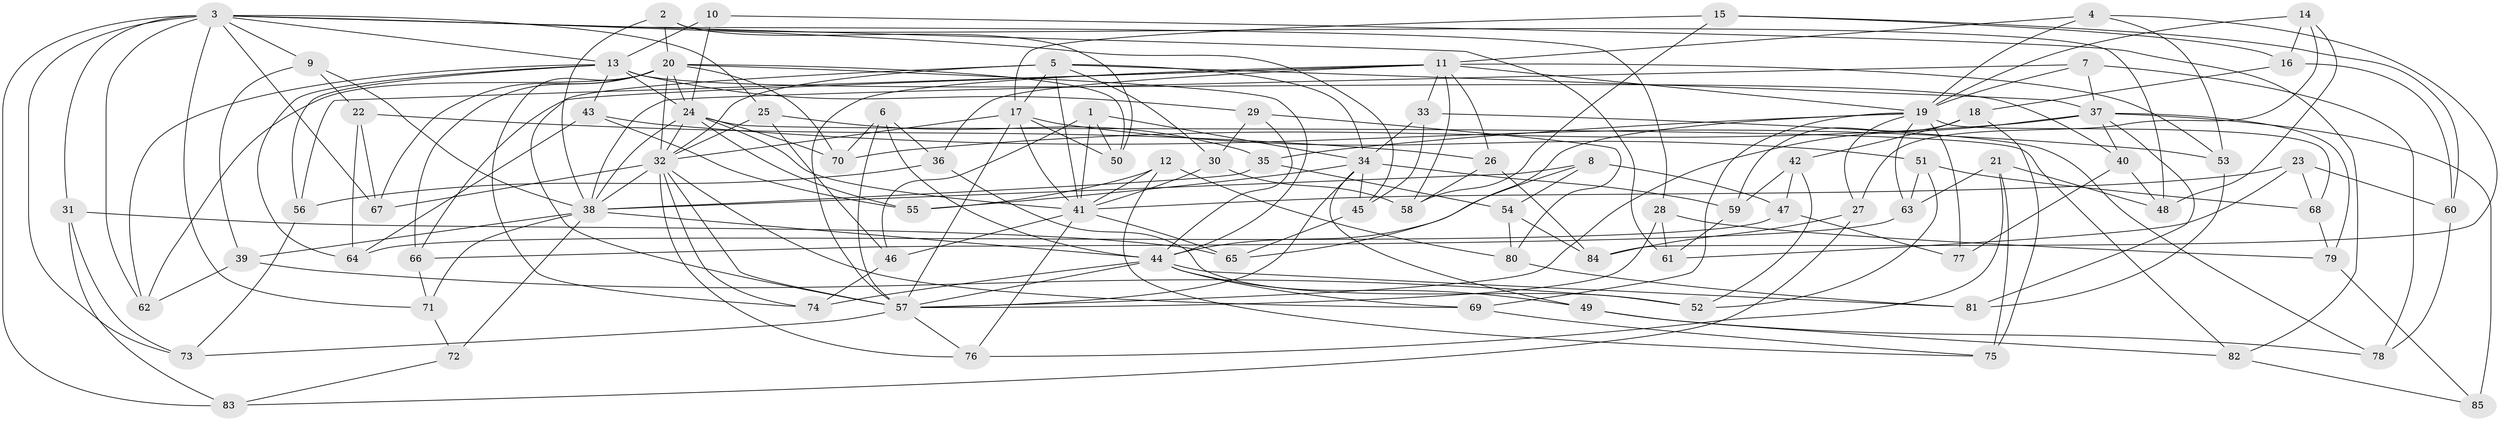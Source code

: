 // original degree distribution, {4: 1.0}
// Generated by graph-tools (version 1.1) at 2025/53/03/04/25 22:53:41]
// undirected, 85 vertices, 210 edges
graph export_dot {
  node [color=gray90,style=filled];
  1;
  2;
  3;
  4;
  5;
  6;
  7;
  8;
  9;
  10;
  11;
  12;
  13;
  14;
  15;
  16;
  17;
  18;
  19;
  20;
  21;
  22;
  23;
  24;
  25;
  26;
  27;
  28;
  29;
  30;
  31;
  32;
  33;
  34;
  35;
  36;
  37;
  38;
  39;
  40;
  41;
  42;
  43;
  44;
  45;
  46;
  47;
  48;
  49;
  50;
  51;
  52;
  53;
  54;
  55;
  56;
  57;
  58;
  59;
  60;
  61;
  62;
  63;
  64;
  65;
  66;
  67;
  68;
  69;
  70;
  71;
  72;
  73;
  74;
  75;
  76;
  77;
  78;
  79;
  80;
  81;
  82;
  83;
  84;
  85;
  1 -- 34 [weight=2.0];
  1 -- 41 [weight=2.0];
  1 -- 46 [weight=1.0];
  1 -- 50 [weight=1.0];
  2 -- 20 [weight=1.0];
  2 -- 38 [weight=1.0];
  2 -- 48 [weight=1.0];
  2 -- 50 [weight=1.0];
  3 -- 9 [weight=1.0];
  3 -- 13 [weight=1.0];
  3 -- 25 [weight=1.0];
  3 -- 28 [weight=1.0];
  3 -- 31 [weight=1.0];
  3 -- 45 [weight=1.0];
  3 -- 61 [weight=1.0];
  3 -- 62 [weight=1.0];
  3 -- 67 [weight=1.0];
  3 -- 71 [weight=1.0];
  3 -- 73 [weight=1.0];
  3 -- 83 [weight=1.0];
  4 -- 11 [weight=1.0];
  4 -- 19 [weight=1.0];
  4 -- 53 [weight=1.0];
  4 -- 84 [weight=1.0];
  5 -- 17 [weight=2.0];
  5 -- 30 [weight=1.0];
  5 -- 32 [weight=1.0];
  5 -- 34 [weight=2.0];
  5 -- 37 [weight=2.0];
  5 -- 41 [weight=2.0];
  5 -- 57 [weight=2.0];
  6 -- 36 [weight=1.0];
  6 -- 44 [weight=1.0];
  6 -- 57 [weight=1.0];
  6 -- 70 [weight=1.0];
  7 -- 19 [weight=1.0];
  7 -- 37 [weight=1.0];
  7 -- 38 [weight=1.0];
  7 -- 78 [weight=1.0];
  8 -- 38 [weight=1.0];
  8 -- 44 [weight=1.0];
  8 -- 47 [weight=1.0];
  8 -- 54 [weight=1.0];
  9 -- 22 [weight=1.0];
  9 -- 38 [weight=1.0];
  9 -- 39 [weight=1.0];
  10 -- 13 [weight=2.0];
  10 -- 24 [weight=1.0];
  10 -- 82 [weight=1.0];
  11 -- 19 [weight=1.0];
  11 -- 26 [weight=1.0];
  11 -- 33 [weight=1.0];
  11 -- 36 [weight=1.0];
  11 -- 53 [weight=1.0];
  11 -- 56 [weight=1.0];
  11 -- 57 [weight=1.0];
  11 -- 58 [weight=1.0];
  11 -- 66 [weight=1.0];
  12 -- 41 [weight=1.0];
  12 -- 55 [weight=1.0];
  12 -- 75 [weight=1.0];
  12 -- 80 [weight=1.0];
  13 -- 24 [weight=1.0];
  13 -- 29 [weight=1.0];
  13 -- 40 [weight=1.0];
  13 -- 43 [weight=1.0];
  13 -- 56 [weight=1.0];
  13 -- 62 [weight=1.0];
  13 -- 64 [weight=1.0];
  14 -- 16 [weight=1.0];
  14 -- 19 [weight=1.0];
  14 -- 27 [weight=1.0];
  14 -- 48 [weight=1.0];
  15 -- 16 [weight=1.0];
  15 -- 17 [weight=1.0];
  15 -- 58 [weight=1.0];
  15 -- 60 [weight=1.0];
  16 -- 18 [weight=1.0];
  16 -- 60 [weight=1.0];
  17 -- 32 [weight=1.0];
  17 -- 41 [weight=1.0];
  17 -- 50 [weight=1.0];
  17 -- 51 [weight=1.0];
  17 -- 57 [weight=1.0];
  18 -- 42 [weight=1.0];
  18 -- 59 [weight=1.0];
  18 -- 75 [weight=1.0];
  19 -- 27 [weight=1.0];
  19 -- 35 [weight=1.0];
  19 -- 63 [weight=1.0];
  19 -- 65 [weight=1.0];
  19 -- 68 [weight=1.0];
  19 -- 69 [weight=1.0];
  19 -- 77 [weight=2.0];
  20 -- 24 [weight=3.0];
  20 -- 32 [weight=1.0];
  20 -- 44 [weight=1.0];
  20 -- 50 [weight=1.0];
  20 -- 62 [weight=1.0];
  20 -- 66 [weight=1.0];
  20 -- 67 [weight=1.0];
  20 -- 70 [weight=1.0];
  20 -- 74 [weight=1.0];
  21 -- 48 [weight=1.0];
  21 -- 63 [weight=1.0];
  21 -- 75 [weight=1.0];
  21 -- 76 [weight=1.0];
  22 -- 26 [weight=1.0];
  22 -- 64 [weight=1.0];
  22 -- 67 [weight=1.0];
  23 -- 41 [weight=1.0];
  23 -- 60 [weight=1.0];
  23 -- 61 [weight=1.0];
  23 -- 68 [weight=1.0];
  24 -- 32 [weight=2.0];
  24 -- 38 [weight=1.0];
  24 -- 41 [weight=1.0];
  24 -- 55 [weight=1.0];
  24 -- 70 [weight=1.0];
  24 -- 82 [weight=1.0];
  25 -- 32 [weight=1.0];
  25 -- 35 [weight=1.0];
  25 -- 46 [weight=1.0];
  26 -- 58 [weight=1.0];
  26 -- 84 [weight=1.0];
  27 -- 83 [weight=1.0];
  27 -- 84 [weight=1.0];
  28 -- 57 [weight=1.0];
  28 -- 61 [weight=1.0];
  28 -- 79 [weight=1.0];
  29 -- 30 [weight=1.0];
  29 -- 44 [weight=1.0];
  29 -- 80 [weight=1.0];
  30 -- 41 [weight=1.0];
  30 -- 58 [weight=1.0];
  31 -- 65 [weight=1.0];
  31 -- 73 [weight=1.0];
  31 -- 83 [weight=1.0];
  32 -- 38 [weight=1.0];
  32 -- 57 [weight=1.0];
  32 -- 67 [weight=1.0];
  32 -- 69 [weight=1.0];
  32 -- 74 [weight=1.0];
  32 -- 76 [weight=1.0];
  33 -- 34 [weight=1.0];
  33 -- 45 [weight=1.0];
  33 -- 78 [weight=1.0];
  34 -- 45 [weight=1.0];
  34 -- 49 [weight=1.0];
  34 -- 55 [weight=1.0];
  34 -- 57 [weight=1.0];
  34 -- 59 [weight=1.0];
  35 -- 38 [weight=1.0];
  35 -- 54 [weight=1.0];
  36 -- 52 [weight=1.0];
  36 -- 56 [weight=1.0];
  37 -- 40 [weight=1.0];
  37 -- 57 [weight=1.0];
  37 -- 70 [weight=1.0];
  37 -- 79 [weight=1.0];
  37 -- 81 [weight=1.0];
  37 -- 85 [weight=2.0];
  38 -- 39 [weight=1.0];
  38 -- 44 [weight=1.0];
  38 -- 71 [weight=1.0];
  38 -- 72 [weight=2.0];
  39 -- 52 [weight=1.0];
  39 -- 62 [weight=1.0];
  40 -- 48 [weight=1.0];
  40 -- 77 [weight=1.0];
  41 -- 46 [weight=1.0];
  41 -- 65 [weight=1.0];
  41 -- 76 [weight=1.0];
  42 -- 47 [weight=1.0];
  42 -- 52 [weight=1.0];
  42 -- 59 [weight=1.0];
  43 -- 53 [weight=1.0];
  43 -- 55 [weight=1.0];
  43 -- 64 [weight=1.0];
  44 -- 49 [weight=1.0];
  44 -- 57 [weight=1.0];
  44 -- 69 [weight=1.0];
  44 -- 74 [weight=1.0];
  44 -- 81 [weight=1.0];
  45 -- 65 [weight=1.0];
  46 -- 74 [weight=1.0];
  47 -- 64 [weight=1.0];
  47 -- 77 [weight=1.0];
  49 -- 78 [weight=1.0];
  49 -- 82 [weight=1.0];
  51 -- 52 [weight=1.0];
  51 -- 63 [weight=1.0];
  51 -- 68 [weight=1.0];
  53 -- 81 [weight=1.0];
  54 -- 80 [weight=1.0];
  54 -- 84 [weight=1.0];
  56 -- 73 [weight=1.0];
  57 -- 73 [weight=1.0];
  57 -- 76 [weight=1.0];
  59 -- 61 [weight=1.0];
  60 -- 78 [weight=1.0];
  63 -- 66 [weight=1.0];
  66 -- 71 [weight=1.0];
  68 -- 79 [weight=1.0];
  69 -- 75 [weight=1.0];
  71 -- 72 [weight=1.0];
  72 -- 83 [weight=1.0];
  79 -- 85 [weight=1.0];
  80 -- 81 [weight=1.0];
  82 -- 85 [weight=1.0];
}
